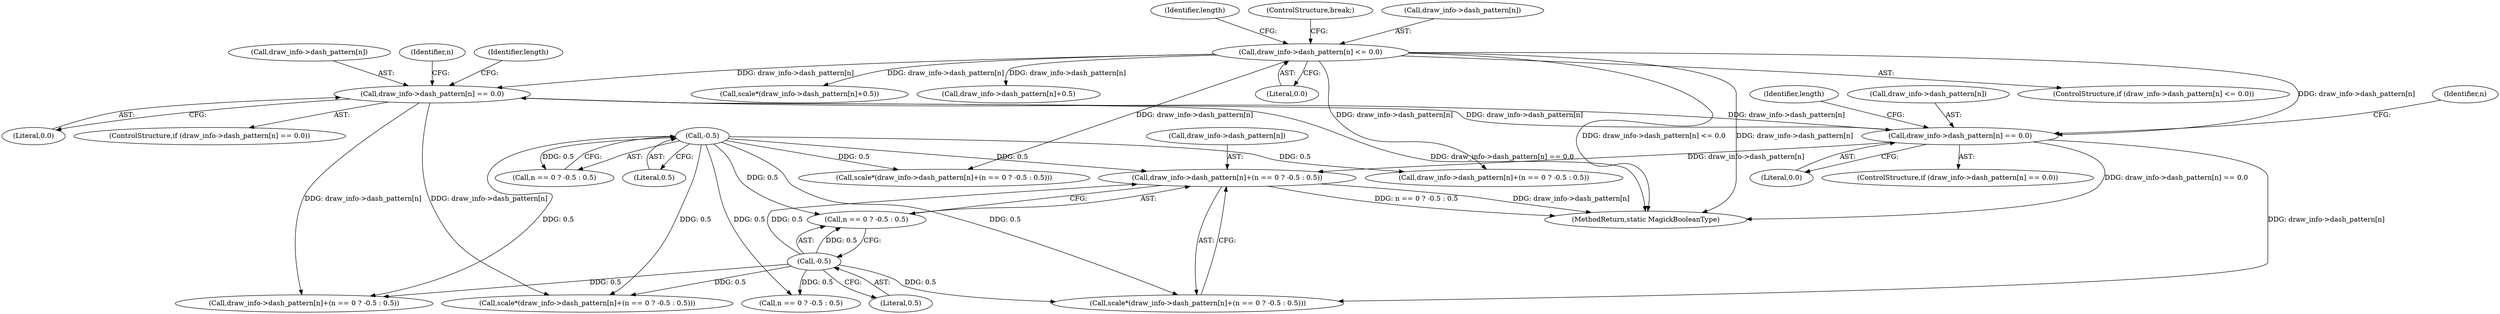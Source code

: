 digraph "0_ImageMagick_726812fa2fa7ce16bcf58f6e115f65427a1c0950_0@array" {
"1000619" [label="(Call,draw_info->dash_pattern[n]+(n == 0 ? -0.5 : 0.5))"];
"1000605" [label="(Call,draw_info->dash_pattern[n] == 0.0)"];
"1000245" [label="(Call,draw_info->dash_pattern[n] <= 0.0)"];
"1000387" [label="(Call,draw_info->dash_pattern[n] == 0.0)"];
"1000629" [label="(Call,-0.5)"];
"1000267" [label="(Call,-0.5)"];
"1000630" [label="(Literal,0.5)"];
"1000263" [label="(Call,n == 0 ? -0.5 : 0.5)"];
"1000625" [label="(Call,n == 0 ? -0.5 : 0.5)"];
"1000257" [label="(Call,draw_info->dash_pattern[n]+(n == 0 ? -0.5 : 0.5))"];
"1000267" [label="(Call,-0.5)"];
"1000245" [label="(Call,draw_info->dash_pattern[n] <= 0.0)"];
"1000254" [label="(Identifier,length)"];
"1000616" [label="(Identifier,length)"];
"1000244" [label="(ControlStructure,if (draw_info->dash_pattern[n] <= 0.0))"];
"1000387" [label="(Call,draw_info->dash_pattern[n] == 0.0)"];
"1000388" [label="(Call,draw_info->dash_pattern[n])"];
"1000606" [label="(Call,draw_info->dash_pattern[n])"];
"1000629" [label="(Call,-0.5)"];
"1000252" [label="(ControlStructure,break;)"];
"1000395" [label="(Identifier,n)"];
"1000401" [label="(Call,draw_info->dash_pattern[n]+(n == 0 ? -0.5 : 0.5))"];
"1000617" [label="(Call,scale*(draw_info->dash_pattern[n]+(n == 0 ? -0.5 : 0.5)))"];
"1000399" [label="(Call,scale*(draw_info->dash_pattern[n]+(n == 0 ? -0.5 : 0.5)))"];
"1000619" [label="(Call,draw_info->dash_pattern[n]+(n == 0 ? -0.5 : 0.5))"];
"1000268" [label="(Literal,0.5)"];
"1000246" [label="(Call,draw_info->dash_pattern[n])"];
"1000393" [label="(Literal,0.0)"];
"1000386" [label="(ControlStructure,if (draw_info->dash_pattern[n] == 0.0))"];
"1000613" [label="(Identifier,n)"];
"1000255" [label="(Call,scale*(draw_info->dash_pattern[n]+(n == 0 ? -0.5 : 0.5)))"];
"1000282" [label="(Call,scale*(draw_info->dash_pattern[n]+0.5))"];
"1000407" [label="(Call,n == 0 ? -0.5 : 0.5)"];
"1000284" [label="(Call,draw_info->dash_pattern[n]+0.5)"];
"1000398" [label="(Identifier,length)"];
"1000251" [label="(Literal,0.0)"];
"1000604" [label="(ControlStructure,if (draw_info->dash_pattern[n] == 0.0))"];
"1000620" [label="(Call,draw_info->dash_pattern[n])"];
"1000763" [label="(MethodReturn,static MagickBooleanType)"];
"1000605" [label="(Call,draw_info->dash_pattern[n] == 0.0)"];
"1000611" [label="(Literal,0.0)"];
"1000619" -> "1000617"  [label="AST: "];
"1000619" -> "1000625"  [label="CFG: "];
"1000620" -> "1000619"  [label="AST: "];
"1000625" -> "1000619"  [label="AST: "];
"1000617" -> "1000619"  [label="CFG: "];
"1000619" -> "1000763"  [label="DDG: n == 0 ? -0.5 : 0.5"];
"1000619" -> "1000763"  [label="DDG: draw_info->dash_pattern[n]"];
"1000605" -> "1000619"  [label="DDG: draw_info->dash_pattern[n]"];
"1000629" -> "1000619"  [label="DDG: 0.5"];
"1000267" -> "1000619"  [label="DDG: 0.5"];
"1000605" -> "1000604"  [label="AST: "];
"1000605" -> "1000611"  [label="CFG: "];
"1000606" -> "1000605"  [label="AST: "];
"1000611" -> "1000605"  [label="AST: "];
"1000613" -> "1000605"  [label="CFG: "];
"1000616" -> "1000605"  [label="CFG: "];
"1000605" -> "1000763"  [label="DDG: draw_info->dash_pattern[n] == 0.0"];
"1000605" -> "1000387"  [label="DDG: draw_info->dash_pattern[n]"];
"1000245" -> "1000605"  [label="DDG: draw_info->dash_pattern[n]"];
"1000387" -> "1000605"  [label="DDG: draw_info->dash_pattern[n]"];
"1000605" -> "1000617"  [label="DDG: draw_info->dash_pattern[n]"];
"1000245" -> "1000244"  [label="AST: "];
"1000245" -> "1000251"  [label="CFG: "];
"1000246" -> "1000245"  [label="AST: "];
"1000251" -> "1000245"  [label="AST: "];
"1000252" -> "1000245"  [label="CFG: "];
"1000254" -> "1000245"  [label="CFG: "];
"1000245" -> "1000763"  [label="DDG: draw_info->dash_pattern[n] <= 0.0"];
"1000245" -> "1000763"  [label="DDG: draw_info->dash_pattern[n]"];
"1000245" -> "1000255"  [label="DDG: draw_info->dash_pattern[n]"];
"1000245" -> "1000257"  [label="DDG: draw_info->dash_pattern[n]"];
"1000245" -> "1000282"  [label="DDG: draw_info->dash_pattern[n]"];
"1000245" -> "1000284"  [label="DDG: draw_info->dash_pattern[n]"];
"1000245" -> "1000387"  [label="DDG: draw_info->dash_pattern[n]"];
"1000387" -> "1000386"  [label="AST: "];
"1000387" -> "1000393"  [label="CFG: "];
"1000388" -> "1000387"  [label="AST: "];
"1000393" -> "1000387"  [label="AST: "];
"1000395" -> "1000387"  [label="CFG: "];
"1000398" -> "1000387"  [label="CFG: "];
"1000387" -> "1000763"  [label="DDG: draw_info->dash_pattern[n] == 0.0"];
"1000387" -> "1000399"  [label="DDG: draw_info->dash_pattern[n]"];
"1000387" -> "1000401"  [label="DDG: draw_info->dash_pattern[n]"];
"1000629" -> "1000625"  [label="AST: "];
"1000629" -> "1000630"  [label="CFG: "];
"1000630" -> "1000629"  [label="AST: "];
"1000625" -> "1000629"  [label="CFG: "];
"1000629" -> "1000399"  [label="DDG: 0.5"];
"1000629" -> "1000401"  [label="DDG: 0.5"];
"1000629" -> "1000407"  [label="DDG: 0.5"];
"1000629" -> "1000617"  [label="DDG: 0.5"];
"1000629" -> "1000625"  [label="DDG: 0.5"];
"1000267" -> "1000263"  [label="AST: "];
"1000267" -> "1000268"  [label="CFG: "];
"1000268" -> "1000267"  [label="AST: "];
"1000263" -> "1000267"  [label="CFG: "];
"1000267" -> "1000255"  [label="DDG: 0.5"];
"1000267" -> "1000257"  [label="DDG: 0.5"];
"1000267" -> "1000263"  [label="DDG: 0.5"];
"1000267" -> "1000399"  [label="DDG: 0.5"];
"1000267" -> "1000401"  [label="DDG: 0.5"];
"1000267" -> "1000407"  [label="DDG: 0.5"];
"1000267" -> "1000617"  [label="DDG: 0.5"];
"1000267" -> "1000625"  [label="DDG: 0.5"];
}
